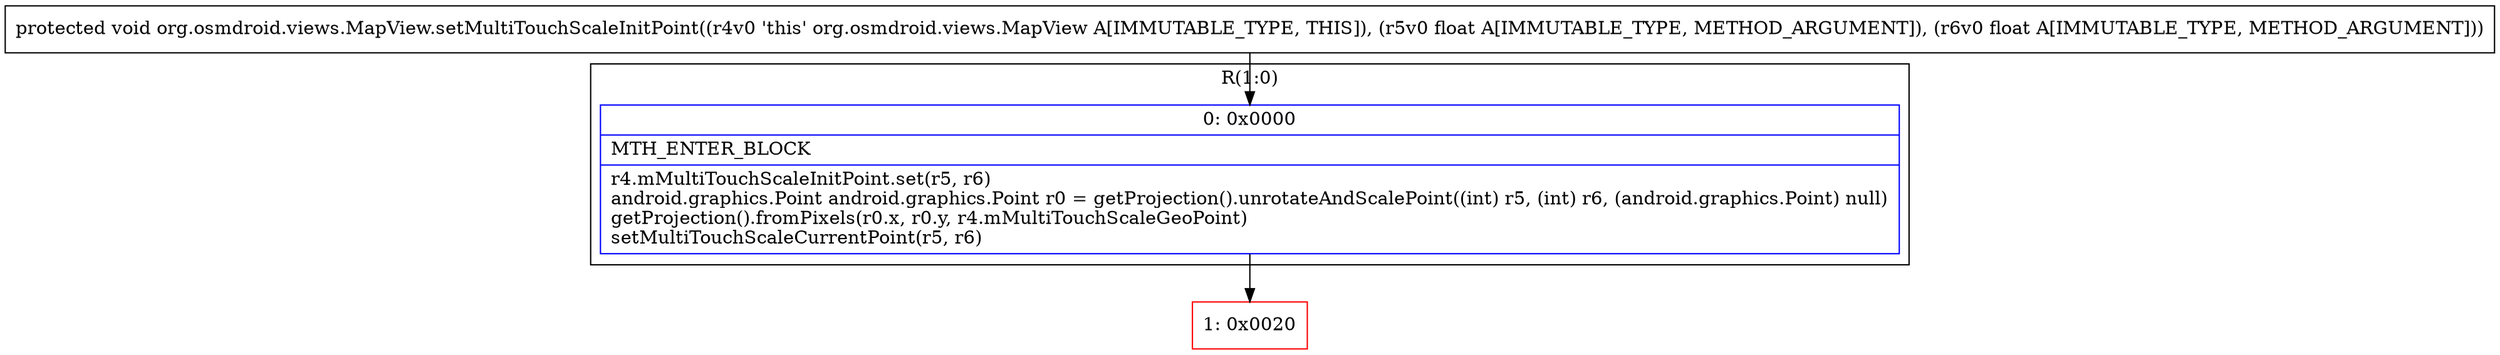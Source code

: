 digraph "CFG fororg.osmdroid.views.MapView.setMultiTouchScaleInitPoint(FF)V" {
subgraph cluster_Region_614443473 {
label = "R(1:0)";
node [shape=record,color=blue];
Node_0 [shape=record,label="{0\:\ 0x0000|MTH_ENTER_BLOCK\l|r4.mMultiTouchScaleInitPoint.set(r5, r6)\landroid.graphics.Point android.graphics.Point r0 = getProjection().unrotateAndScalePoint((int) r5, (int) r6, (android.graphics.Point) null)\lgetProjection().fromPixels(r0.x, r0.y, r4.mMultiTouchScaleGeoPoint)\lsetMultiTouchScaleCurrentPoint(r5, r6)\l}"];
}
Node_1 [shape=record,color=red,label="{1\:\ 0x0020}"];
MethodNode[shape=record,label="{protected void org.osmdroid.views.MapView.setMultiTouchScaleInitPoint((r4v0 'this' org.osmdroid.views.MapView A[IMMUTABLE_TYPE, THIS]), (r5v0 float A[IMMUTABLE_TYPE, METHOD_ARGUMENT]), (r6v0 float A[IMMUTABLE_TYPE, METHOD_ARGUMENT])) }"];
MethodNode -> Node_0;
Node_0 -> Node_1;
}


